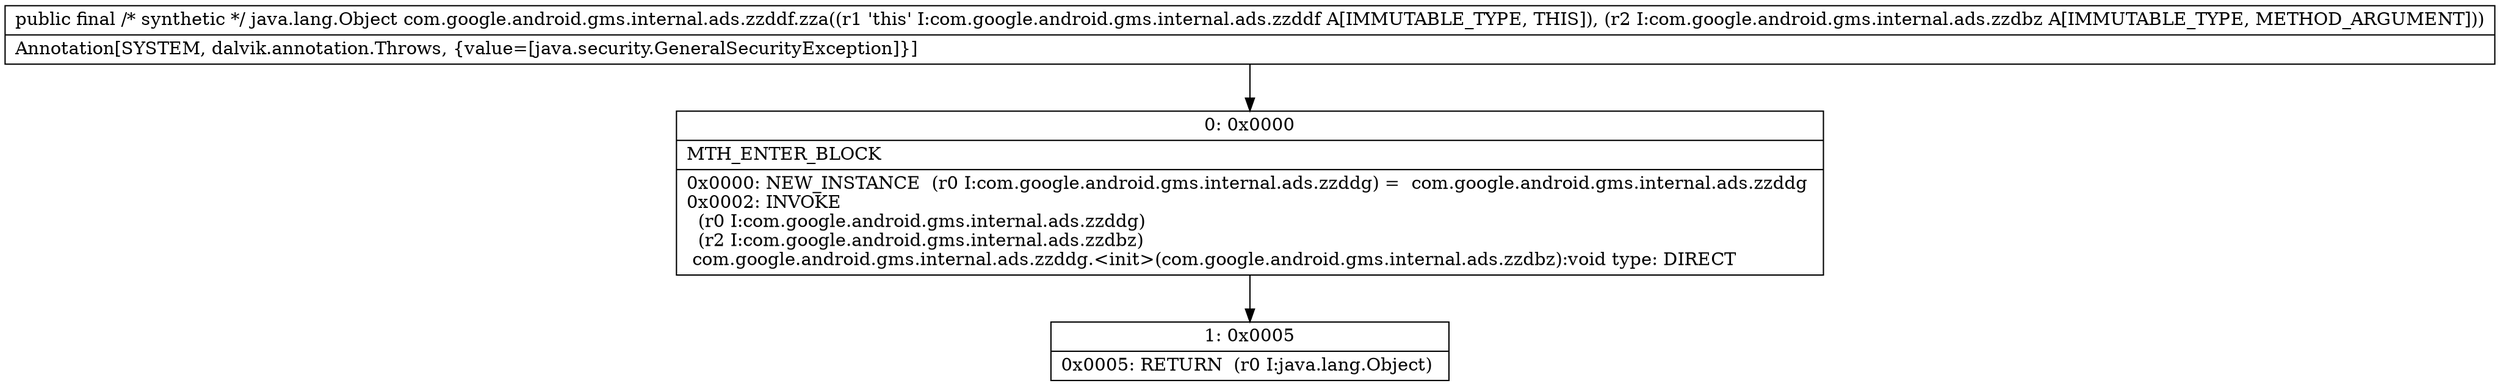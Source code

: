 digraph "CFG forcom.google.android.gms.internal.ads.zzddf.zza(Lcom\/google\/android\/gms\/internal\/ads\/zzdbz;)Ljava\/lang\/Object;" {
Node_0 [shape=record,label="{0\:\ 0x0000|MTH_ENTER_BLOCK\l|0x0000: NEW_INSTANCE  (r0 I:com.google.android.gms.internal.ads.zzddg) =  com.google.android.gms.internal.ads.zzddg \l0x0002: INVOKE  \l  (r0 I:com.google.android.gms.internal.ads.zzddg)\l  (r2 I:com.google.android.gms.internal.ads.zzdbz)\l com.google.android.gms.internal.ads.zzddg.\<init\>(com.google.android.gms.internal.ads.zzdbz):void type: DIRECT \l}"];
Node_1 [shape=record,label="{1\:\ 0x0005|0x0005: RETURN  (r0 I:java.lang.Object) \l}"];
MethodNode[shape=record,label="{public final \/* synthetic *\/ java.lang.Object com.google.android.gms.internal.ads.zzddf.zza((r1 'this' I:com.google.android.gms.internal.ads.zzddf A[IMMUTABLE_TYPE, THIS]), (r2 I:com.google.android.gms.internal.ads.zzdbz A[IMMUTABLE_TYPE, METHOD_ARGUMENT]))  | Annotation[SYSTEM, dalvik.annotation.Throws, \{value=[java.security.GeneralSecurityException]\}]\l}"];
MethodNode -> Node_0;
Node_0 -> Node_1;
}

